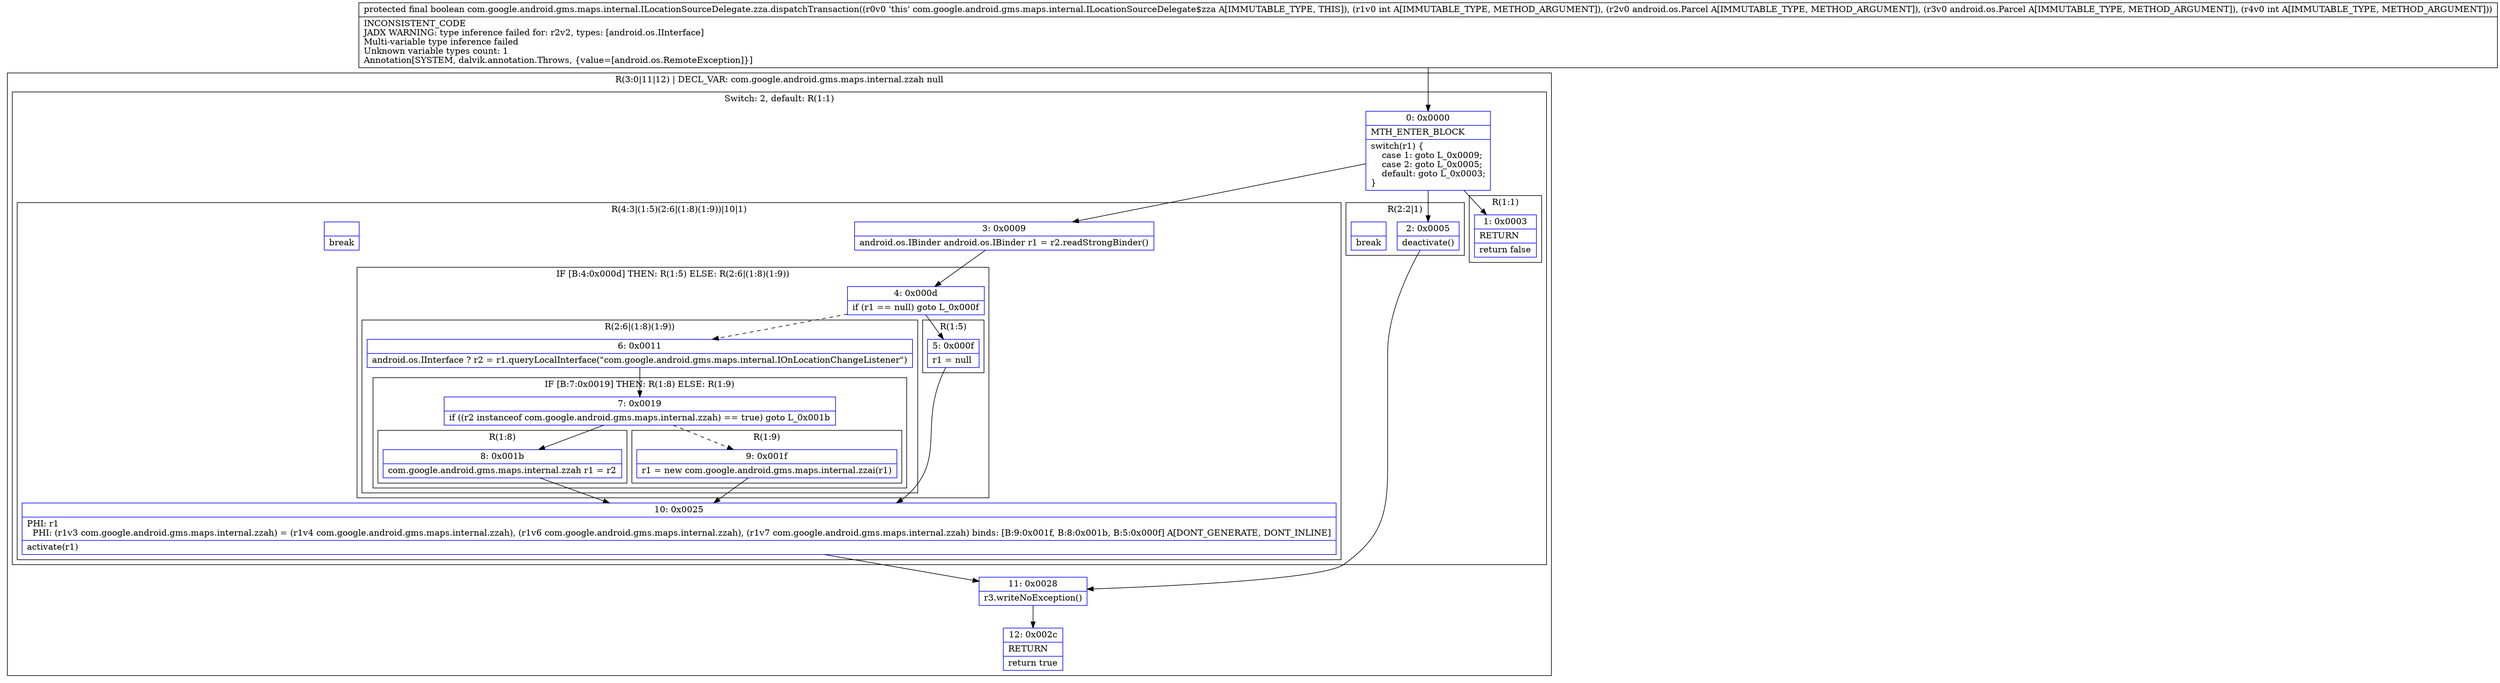 digraph "CFG forcom.google.android.gms.maps.internal.ILocationSourceDelegate.zza.dispatchTransaction(ILandroid\/os\/Parcel;Landroid\/os\/Parcel;I)Z" {
subgraph cluster_Region_1504403217 {
label = "R(3:0|11|12) | DECL_VAR: com.google.android.gms.maps.internal.zzah null\l";
node [shape=record,color=blue];
subgraph cluster_SwitchRegion_445403305 {
label = "Switch: 2, default: R(1:1)";
node [shape=record,color=blue];
Node_0 [shape=record,label="{0\:\ 0x0000|MTH_ENTER_BLOCK\l|switch(r1) \{\l    case 1: goto L_0x0009;\l    case 2: goto L_0x0005;\l    default: goto L_0x0003;\l\}\l}"];
subgraph cluster_Region_1816226008 {
label = "R(4:3|(1:5)(2:6|(1:8)(1:9))|10|1)";
node [shape=record,color=blue];
Node_3 [shape=record,label="{3\:\ 0x0009|android.os.IBinder android.os.IBinder r1 = r2.readStrongBinder()\l}"];
subgraph cluster_IfRegion_1320791251 {
label = "IF [B:4:0x000d] THEN: R(1:5) ELSE: R(2:6|(1:8)(1:9))";
node [shape=record,color=blue];
Node_4 [shape=record,label="{4\:\ 0x000d|if (r1 == null) goto L_0x000f\l}"];
subgraph cluster_Region_2066159741 {
label = "R(1:5)";
node [shape=record,color=blue];
Node_5 [shape=record,label="{5\:\ 0x000f|r1 = null\l}"];
}
subgraph cluster_Region_628927182 {
label = "R(2:6|(1:8)(1:9))";
node [shape=record,color=blue];
Node_6 [shape=record,label="{6\:\ 0x0011|android.os.IInterface ? r2 = r1.queryLocalInterface(\"com.google.android.gms.maps.internal.IOnLocationChangeListener\")\l}"];
subgraph cluster_IfRegion_1003353869 {
label = "IF [B:7:0x0019] THEN: R(1:8) ELSE: R(1:9)";
node [shape=record,color=blue];
Node_7 [shape=record,label="{7\:\ 0x0019|if ((r2 instanceof com.google.android.gms.maps.internal.zzah) == true) goto L_0x001b\l}"];
subgraph cluster_Region_2029776005 {
label = "R(1:8)";
node [shape=record,color=blue];
Node_8 [shape=record,label="{8\:\ 0x001b|com.google.android.gms.maps.internal.zzah r1 = r2\l}"];
}
subgraph cluster_Region_521879574 {
label = "R(1:9)";
node [shape=record,color=blue];
Node_9 [shape=record,label="{9\:\ 0x001f|r1 = new com.google.android.gms.maps.internal.zzai(r1)\l}"];
}
}
}
}
Node_10 [shape=record,label="{10\:\ 0x0025|PHI: r1 \l  PHI: (r1v3 com.google.android.gms.maps.internal.zzah) = (r1v4 com.google.android.gms.maps.internal.zzah), (r1v6 com.google.android.gms.maps.internal.zzah), (r1v7 com.google.android.gms.maps.internal.zzah) binds: [B:9:0x001f, B:8:0x001b, B:5:0x000f] A[DONT_GENERATE, DONT_INLINE]\l|activate(r1)\l}"];
Node_InsnContainer_1320008042 [shape=record,label="{|break\l}"];
}
subgraph cluster_Region_671413414 {
label = "R(2:2|1)";
node [shape=record,color=blue];
Node_2 [shape=record,label="{2\:\ 0x0005|deactivate()\l}"];
Node_InsnContainer_735343968 [shape=record,label="{|break\l}"];
}
subgraph cluster_Region_1403351467 {
label = "R(1:1)";
node [shape=record,color=blue];
Node_1 [shape=record,label="{1\:\ 0x0003|RETURN\l|return false\l}"];
}
}
Node_11 [shape=record,label="{11\:\ 0x0028|r3.writeNoException()\l}"];
Node_12 [shape=record,label="{12\:\ 0x002c|RETURN\l|return true\l}"];
}
MethodNode[shape=record,label="{protected final boolean com.google.android.gms.maps.internal.ILocationSourceDelegate.zza.dispatchTransaction((r0v0 'this' com.google.android.gms.maps.internal.ILocationSourceDelegate$zza A[IMMUTABLE_TYPE, THIS]), (r1v0 int A[IMMUTABLE_TYPE, METHOD_ARGUMENT]), (r2v0 android.os.Parcel A[IMMUTABLE_TYPE, METHOD_ARGUMENT]), (r3v0 android.os.Parcel A[IMMUTABLE_TYPE, METHOD_ARGUMENT]), (r4v0 int A[IMMUTABLE_TYPE, METHOD_ARGUMENT]))  | INCONSISTENT_CODE\lJADX WARNING: type inference failed for: r2v2, types: [android.os.IInterface]\lMulti\-variable type inference failed\lUnknown variable types count: 1\lAnnotation[SYSTEM, dalvik.annotation.Throws, \{value=[android.os.RemoteException]\}]\l}"];
MethodNode -> Node_0;
Node_0 -> Node_1;
Node_0 -> Node_2;
Node_0 -> Node_3;
Node_3 -> Node_4;
Node_4 -> Node_5;
Node_4 -> Node_6[style=dashed];
Node_5 -> Node_10;
Node_6 -> Node_7;
Node_7 -> Node_8;
Node_7 -> Node_9[style=dashed];
Node_8 -> Node_10;
Node_9 -> Node_10;
Node_10 -> Node_11;
Node_2 -> Node_11;
Node_11 -> Node_12;
}

